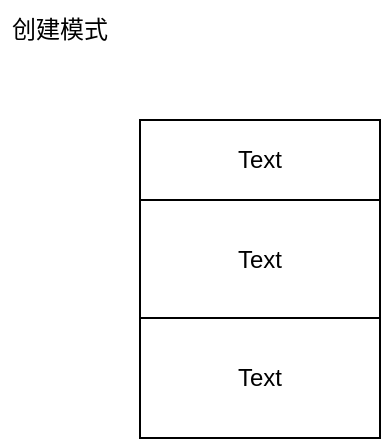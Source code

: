 <mxfile version="18.2.1" type="github">
  <diagram id="uSURYONk4niPD50rhZam" name="Page-1">
    <mxGraphModel dx="642" dy="367" grid="1" gridSize="10" guides="1" tooltips="1" connect="1" arrows="1" fold="1" page="1" pageScale="1" pageWidth="827" pageHeight="1169" math="0" shadow="0">
      <root>
        <mxCell id="0" />
        <mxCell id="1" parent="0" />
        <mxCell id="k4EFltDphO0I8F4LzMbz-1" value="" style="rounded=0;whiteSpace=wrap;html=1;" parent="1" vertex="1">
          <mxGeometry x="140" y="390" width="120" height="40" as="geometry" />
        </mxCell>
        <mxCell id="k4EFltDphO0I8F4LzMbz-2" value="" style="rounded=0;whiteSpace=wrap;html=1;" parent="1" vertex="1">
          <mxGeometry x="140" y="430" width="120" height="70" as="geometry" />
        </mxCell>
        <mxCell id="k4EFltDphO0I8F4LzMbz-3" value="" style="rounded=0;whiteSpace=wrap;html=1;" parent="1" vertex="1">
          <mxGeometry x="140" y="489" width="120" height="60" as="geometry" />
        </mxCell>
        <mxCell id="bHm_6rt3bfb2aYW0z6zH-2" value="创建模式" style="text;html=1;strokeColor=none;fillColor=none;align=center;verticalAlign=middle;whiteSpace=wrap;rounded=0;" vertex="1" parent="1">
          <mxGeometry x="70" y="330" width="60" height="30" as="geometry" />
        </mxCell>
        <mxCell id="bHm_6rt3bfb2aYW0z6zH-3" value="Text" style="text;html=1;strokeColor=none;fillColor=none;align=center;verticalAlign=middle;whiteSpace=wrap;rounded=0;" vertex="1" parent="1">
          <mxGeometry x="140" y="390" width="120" height="40" as="geometry" />
        </mxCell>
        <mxCell id="bHm_6rt3bfb2aYW0z6zH-4" value="Text" style="text;html=1;strokeColor=none;fillColor=none;align=center;verticalAlign=middle;whiteSpace=wrap;rounded=0;" vertex="1" parent="1">
          <mxGeometry x="140" y="430" width="120" height="60" as="geometry" />
        </mxCell>
        <mxCell id="bHm_6rt3bfb2aYW0z6zH-5" value="Text" style="text;html=1;strokeColor=none;fillColor=none;align=center;verticalAlign=middle;whiteSpace=wrap;rounded=0;" vertex="1" parent="1">
          <mxGeometry x="140" y="488" width="120" height="62" as="geometry" />
        </mxCell>
      </root>
    </mxGraphModel>
  </diagram>
</mxfile>
